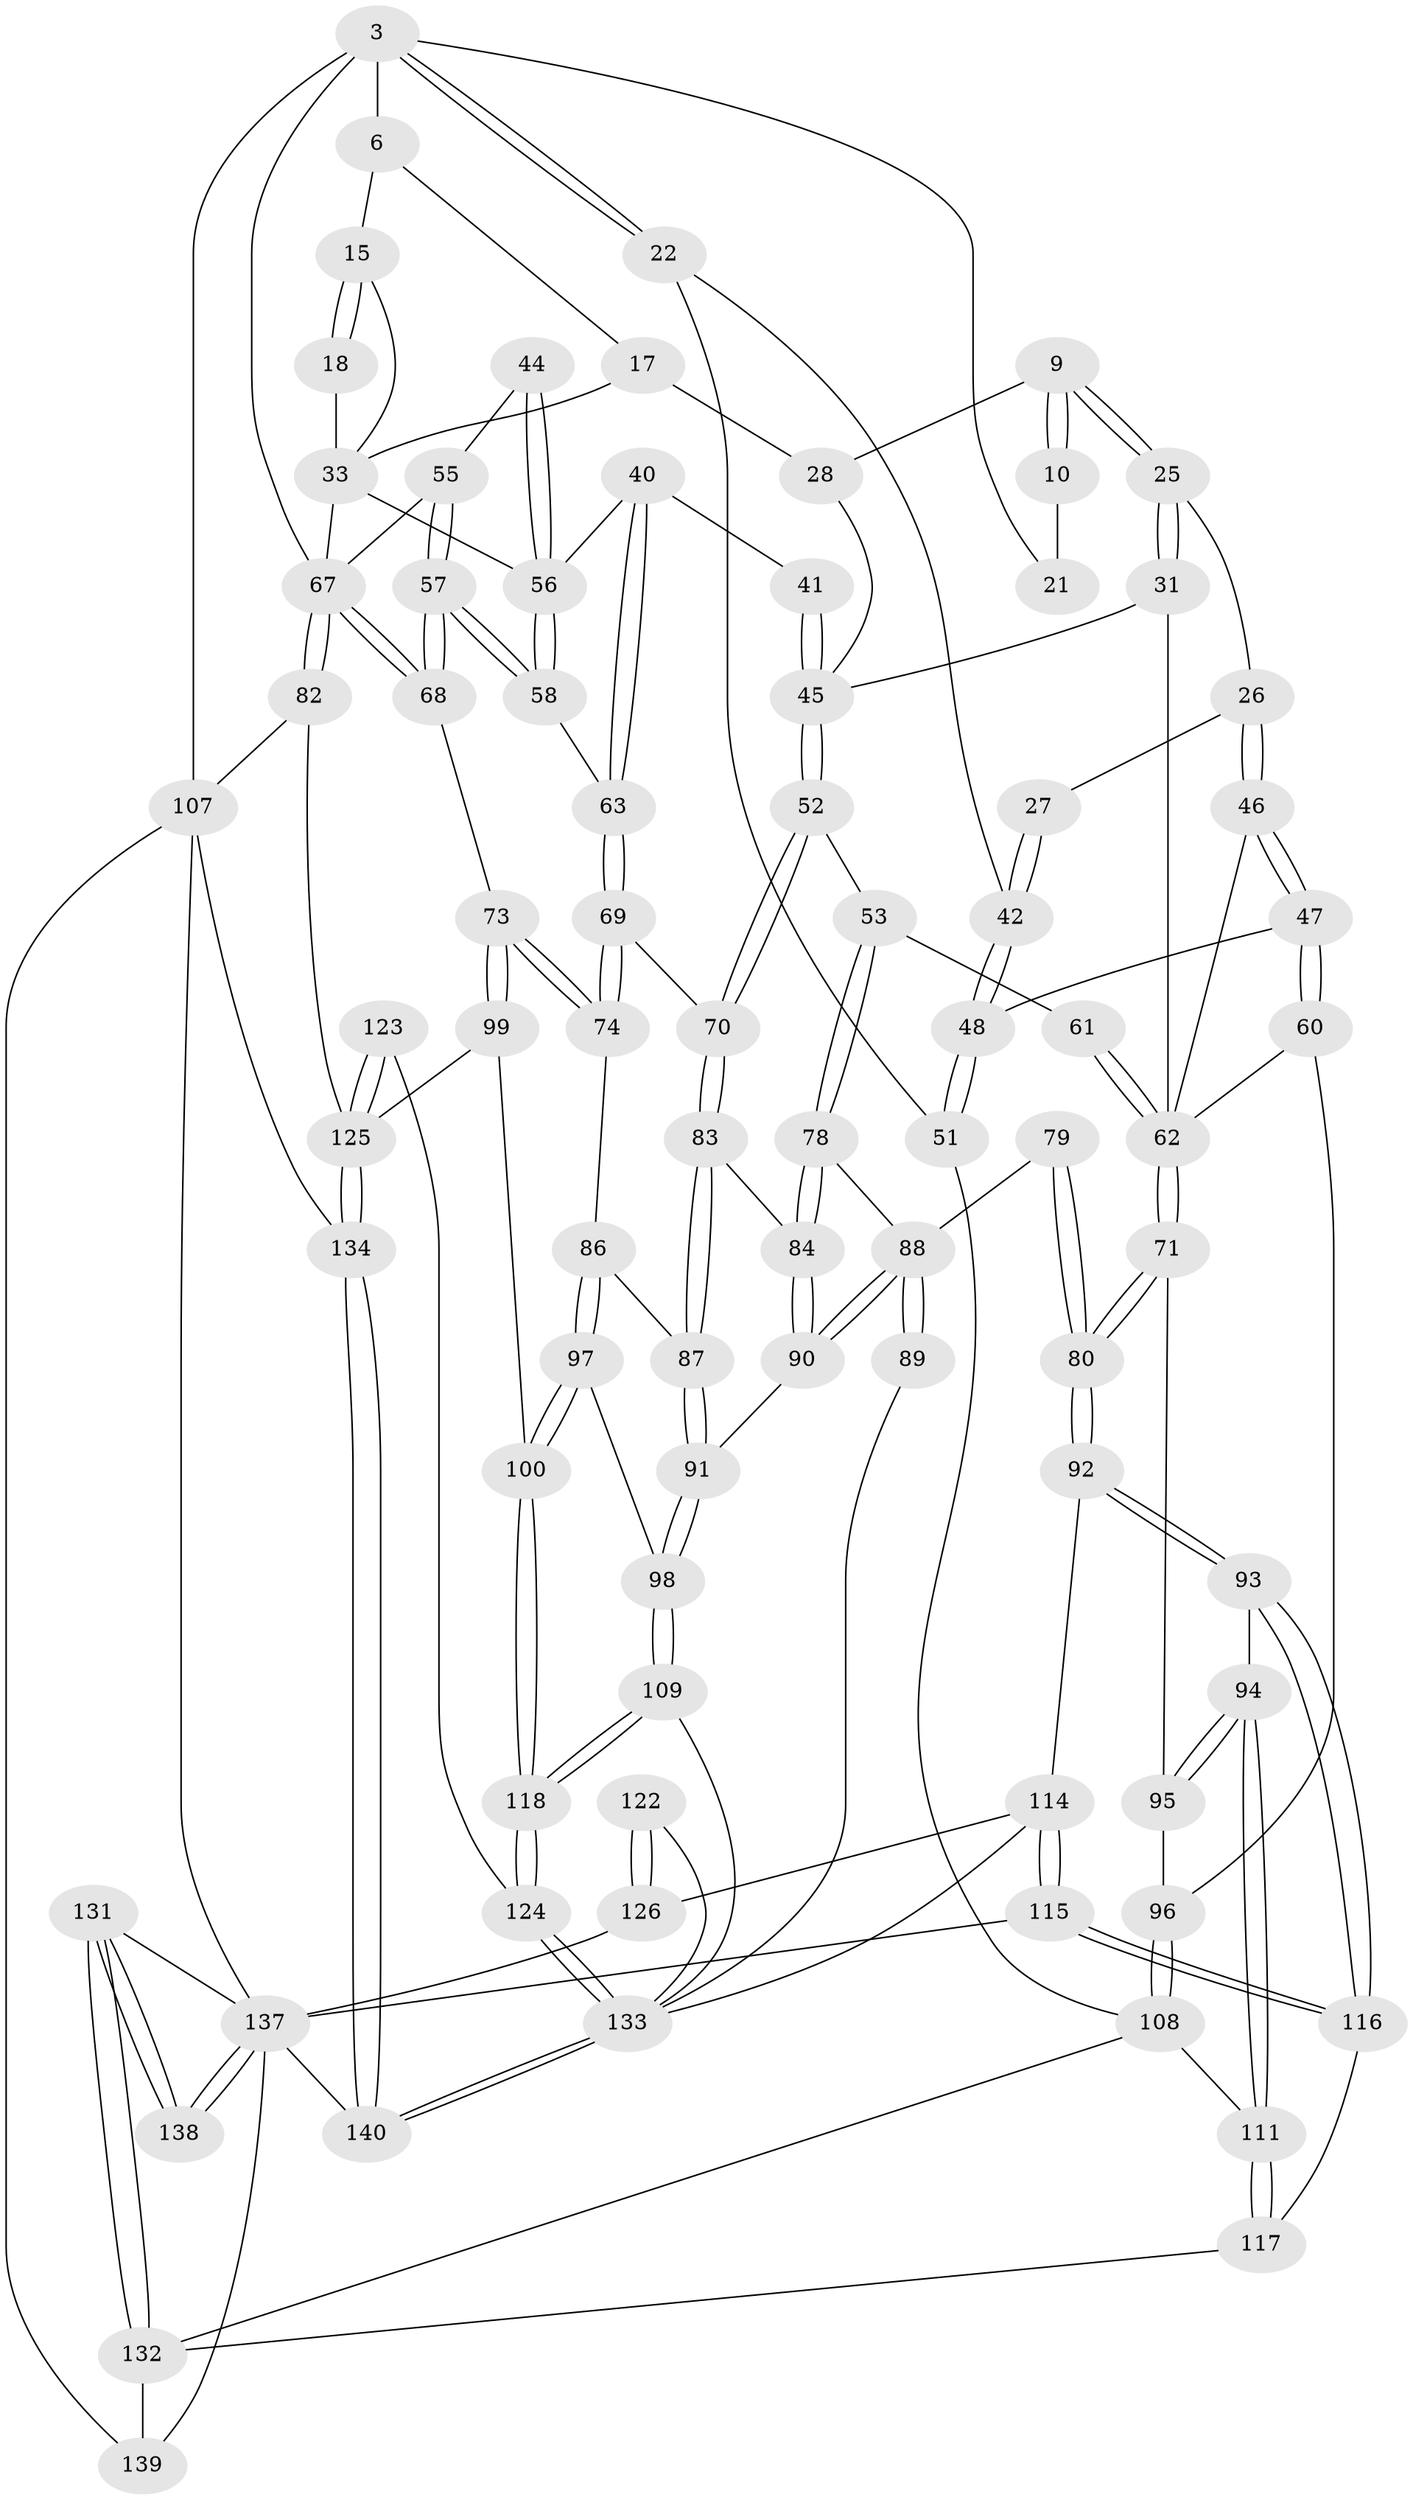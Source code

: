 // original degree distribution, {3: 0.03571428571428571, 6: 0.22142857142857142, 4: 0.19285714285714287, 5: 0.55}
// Generated by graph-tools (version 1.1) at 2025/04/03/04/25 22:04:39]
// undirected, 84 vertices, 195 edges
graph export_dot {
graph [start="1"]
  node [color=gray90,style=filled];
  3 [pos="+0+0",super="+2"];
  6 [pos="+0.6254136015029903+0",super="+1"];
  9 [pos="+0.33318477278988146+0.0499462687887051"];
  10 [pos="+0.3001512597988076+0"];
  15 [pos="+0.6058777041307586+0.17696358036025386",super="+14+13"];
  17 [pos="+0.5606075759889806+0.1431201030264317",super="+7"];
  18 [pos="+0.7090776548952514+0.1100840262720838"];
  21 [pos="+0.13738378985362312+0.0687778479483925",super="+5"];
  22 [pos="+0+0"];
  25 [pos="+0.24553855585676998+0.20548780896567598"];
  26 [pos="+0.2005556758857875+0.2094734123785448"];
  27 [pos="+0.15823303698286434+0.20142074549609215"];
  28 [pos="+0.42952366973287454+0.18289586530299207",super="+8"];
  31 [pos="+0.2642436951452648+0.23297188522694048"];
  33 [pos="+0.8071592676615047+0.20511423537377452",super="+32"];
  40 [pos="+0.5324103557294763+0.32034081251932117"];
  41 [pos="+0.4795578445188191+0.35028862671760047"];
  42 [pos="+0.09041885266146737+0.22600775013200605",super="+24"];
  44 [pos="+0.7496703982614371+0.34803679493894624"];
  45 [pos="+0.4722554413210226+0.362285693321768",super="+30+29"];
  46 [pos="+0.17193781869652996+0.3392244741186227"];
  47 [pos="+0.09130293079279954+0.36732519290867577"];
  48 [pos="+0.06347791990763343+0.3399496603035189"];
  51 [pos="+0+0.3754046557783425"];
  52 [pos="+0.46983902050007476+0.36845954613137666"];
  53 [pos="+0.41657550473156996+0.41615143624071244"];
  55 [pos="+0.8922447429933259+0.4108624966317808",super="+43"];
  56 [pos="+0.732190577483183+0.3669078508852082",super="+39+35+34"];
  57 [pos="+0.8896188097379725+0.45350313233790535"];
  58 [pos="+0.7322657957880373+0.4250105916522909"];
  60 [pos="+0.10002265544822565+0.39810805611105143"];
  61 [pos="+0.27376362567253165+0.4800762277166207",super="+54"];
  62 [pos="+0.20697833958630235+0.4765093911476448",super="+59+50"];
  63 [pos="+0.7179529519626153+0.43965857259233915"];
  67 [pos="+1+0.5618480065452333",super="+38+37+36"];
  68 [pos="+0.9563817371158552+0.5383380409898145"];
  69 [pos="+0.6875286868514331+0.4883208955220672"];
  70 [pos="+0.6269360154745957+0.4992808749422977"];
  71 [pos="+0.18047432221966345+0.5410552587482899"];
  73 [pos="+0.8124419536839593+0.6430359800030457"];
  74 [pos="+0.7242084118885304+0.5526283493110069"];
  78 [pos="+0.4194071705879934+0.45991256039746325"];
  79 [pos="+0.27543072015309744+0.6076289077695284",super="+75"];
  80 [pos="+0.2700457708930388+0.6097870060613337"];
  82 [pos="+1+0.6659614083617845"];
  83 [pos="+0.6062599498488755+0.5300579942270808"];
  84 [pos="+0.5566285899737934+0.5514333929581403"];
  86 [pos="+0.6416432042116641+0.6318200706144604"];
  87 [pos="+0.6117385985704683+0.596867584169667"];
  88 [pos="+0.4637296543884189+0.6469759571170928",super="+77+76+85"];
  89 [pos="+0.42007029290434816+0.6827736556817675"];
  90 [pos="+0.4708316311732296+0.6471641832395989"];
  91 [pos="+0.5212492716650386+0.6691718861986579"];
  92 [pos="+0.23602720308905314+0.6951720667604473"];
  93 [pos="+0.18562227304475337+0.7122419627841035"];
  94 [pos="+0.15964885335210138+0.7002794354909815"];
  95 [pos="+0.1447534027470189+0.682977994796863",super="+72"];
  96 [pos="+0.07252309771531276+0.6570295533902252",super="+65+64"];
  97 [pos="+0.6557562274253249+0.7024605987534566"];
  98 [pos="+0.5956970939742569+0.7327443183017733"];
  99 [pos="+0.792325248719228+0.7060593394630484"];
  100 [pos="+0.7847900730026215+0.7079401159227874"];
  107 [pos="+0+1",super="+81"];
  108 [pos="+0+0.7818547039042937",super="+104+66"];
  109 [pos="+0.5797882172725048+0.8154169408224533"];
  111 [pos="+0.05546046869369025+0.7966225749386509"];
  114 [pos="+0.28431684320237965+0.8206743316990937",super="+103"];
  115 [pos="+0.2246669080054723+0.8520266965387024"];
  116 [pos="+0.1912202776437398+0.8291845570402686"];
  117 [pos="+0.11425860431893493+0.8534892691934628"];
  118 [pos="+0.6611878613825363+0.8643034105743244"];
  122 [pos="+0.48016464365549094+0.8974243402802395"];
  123 [pos="+0.8148774254231276+0.9028695337346225"];
  124 [pos="+0.6905496245560698+0.9139415508663911"];
  125 [pos="+0.9056989868539788+0.9727944224429705",super="+112+113"];
  126 [pos="+0.40476954758254285+0.9931924408163993",super="+120+119"];
  131 [pos="+0.11523410103835997+0.9449577788076282",super="+130"];
  132 [pos="+0.10188824147257171+0.9253051478705692",super="+129"];
  133 [pos="+0.6519780450094887+0.9937649024519702",super="+121+110+101"];
  134 [pos="+1+1"];
  137 [pos="+0.15077177392636812+1",super="+136"];
  138 [pos="+0.14499050627076251+1"];
  139 [pos="+0.049827016957628874+0.9633329492595664",super="+106"];
  140 [pos="+0.6196923074275116+1"];
  3 -- 22;
  3 -- 22;
  3 -- 107 [weight=2];
  3 -- 21;
  3 -- 6;
  3 -- 67;
  6 -- 17;
  6 -- 15;
  9 -- 10;
  9 -- 10;
  9 -- 25;
  9 -- 25;
  9 -- 28;
  10 -- 21 [weight=2];
  15 -- 18 [weight=2];
  15 -- 18;
  15 -- 33 [weight=2];
  17 -- 28 [weight=2];
  17 -- 33;
  18 -- 33;
  22 -- 51;
  22 -- 42;
  25 -- 26;
  25 -- 31;
  25 -- 31;
  26 -- 27;
  26 -- 46;
  26 -- 46;
  27 -- 42 [weight=2];
  27 -- 42;
  28 -- 45;
  31 -- 62;
  31 -- 45;
  33 -- 56 [weight=2];
  33 -- 67 [weight=2];
  40 -- 41;
  40 -- 63;
  40 -- 63;
  40 -- 56;
  41 -- 45 [weight=2];
  41 -- 45;
  42 -- 48;
  42 -- 48;
  44 -- 56 [weight=2];
  44 -- 56;
  44 -- 55;
  45 -- 52;
  45 -- 52;
  46 -- 47;
  46 -- 47;
  46 -- 62;
  47 -- 48;
  47 -- 60;
  47 -- 60;
  48 -- 51;
  48 -- 51;
  51 -- 108;
  52 -- 53;
  52 -- 70;
  52 -- 70;
  53 -- 78;
  53 -- 78;
  53 -- 61;
  55 -- 57;
  55 -- 57;
  55 -- 67 [weight=2];
  56 -- 58;
  56 -- 58;
  57 -- 58;
  57 -- 58;
  57 -- 68;
  57 -- 68;
  58 -- 63;
  60 -- 62;
  60 -- 96;
  61 -- 62 [weight=2];
  61 -- 62;
  62 -- 71;
  62 -- 71;
  63 -- 69;
  63 -- 69;
  67 -- 68;
  67 -- 68;
  67 -- 82;
  67 -- 82;
  68 -- 73;
  69 -- 70;
  69 -- 74;
  69 -- 74;
  70 -- 83;
  70 -- 83;
  71 -- 80;
  71 -- 80;
  71 -- 95;
  73 -- 74;
  73 -- 74;
  73 -- 99;
  73 -- 99;
  74 -- 86;
  78 -- 84;
  78 -- 84;
  78 -- 88;
  79 -- 80;
  79 -- 80;
  79 -- 88 [weight=2];
  80 -- 92;
  80 -- 92;
  82 -- 107;
  82 -- 125;
  83 -- 84;
  83 -- 87;
  83 -- 87;
  84 -- 90;
  84 -- 90;
  86 -- 87;
  86 -- 97;
  86 -- 97;
  87 -- 91;
  87 -- 91;
  88 -- 89 [weight=2];
  88 -- 89;
  88 -- 90;
  88 -- 90;
  89 -- 133;
  90 -- 91;
  91 -- 98;
  91 -- 98;
  92 -- 93;
  92 -- 93;
  92 -- 114;
  93 -- 94;
  93 -- 116;
  93 -- 116;
  94 -- 95;
  94 -- 95;
  94 -- 111;
  94 -- 111;
  95 -- 96 [weight=2];
  96 -- 108 [weight=2];
  96 -- 108;
  97 -- 98;
  97 -- 100;
  97 -- 100;
  98 -- 109;
  98 -- 109;
  99 -- 100;
  99 -- 125;
  100 -- 118;
  100 -- 118;
  107 -- 134;
  107 -- 139;
  107 -- 137;
  108 -- 111;
  108 -- 132;
  109 -- 118;
  109 -- 118;
  109 -- 133;
  111 -- 117;
  111 -- 117;
  114 -- 115;
  114 -- 115;
  114 -- 126 [weight=2];
  114 -- 133;
  115 -- 116;
  115 -- 116;
  115 -- 137;
  116 -- 117;
  117 -- 132;
  118 -- 124;
  118 -- 124;
  122 -- 126 [weight=2];
  122 -- 126;
  122 -- 133;
  123 -- 124;
  123 -- 125 [weight=2];
  123 -- 125;
  124 -- 133;
  124 -- 133;
  125 -- 134;
  125 -- 134;
  126 -- 137;
  131 -- 132;
  131 -- 132;
  131 -- 138 [weight=2];
  131 -- 138;
  131 -- 137;
  132 -- 139;
  133 -- 140;
  133 -- 140;
  134 -- 140;
  134 -- 140;
  137 -- 138;
  137 -- 138;
  137 -- 139;
  137 -- 140;
}

